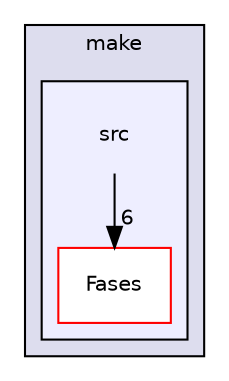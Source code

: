 digraph "J:/SENAC/logikid3/make/src" {
  compound=true
  node [ fontsize="10", fontname="Helvetica"];
  edge [ labelfontsize="10", labelfontname="Helvetica"];
  subgraph clusterdir_60068393f7c9ca0e0fad2ef44e9f9f90 {
    graph [ bgcolor="#ddddee", pencolor="black", label="make" fontname="Helvetica", fontsize="10", URL="dir_60068393f7c9ca0e0fad2ef44e9f9f90.html"]
  subgraph clusterdir_d9446775b0f0a02df3c9c46c449cbd66 {
    graph [ bgcolor="#eeeeff", pencolor="black", label="" URL="dir_d9446775b0f0a02df3c9c46c449cbd66.html"];
    dir_d9446775b0f0a02df3c9c46c449cbd66 [shape=plaintext label="src"];
    dir_c53e434c8d0930a45b4682e569ac45e2 [shape=box label="Fases" color="red" fillcolor="white" style="filled" URL="dir_c53e434c8d0930a45b4682e569ac45e2.html"];
  }
  }
  dir_d9446775b0f0a02df3c9c46c449cbd66->dir_c53e434c8d0930a45b4682e569ac45e2 [headlabel="6", labeldistance=1.5 headhref="dir_000003_000004.html"];
}
